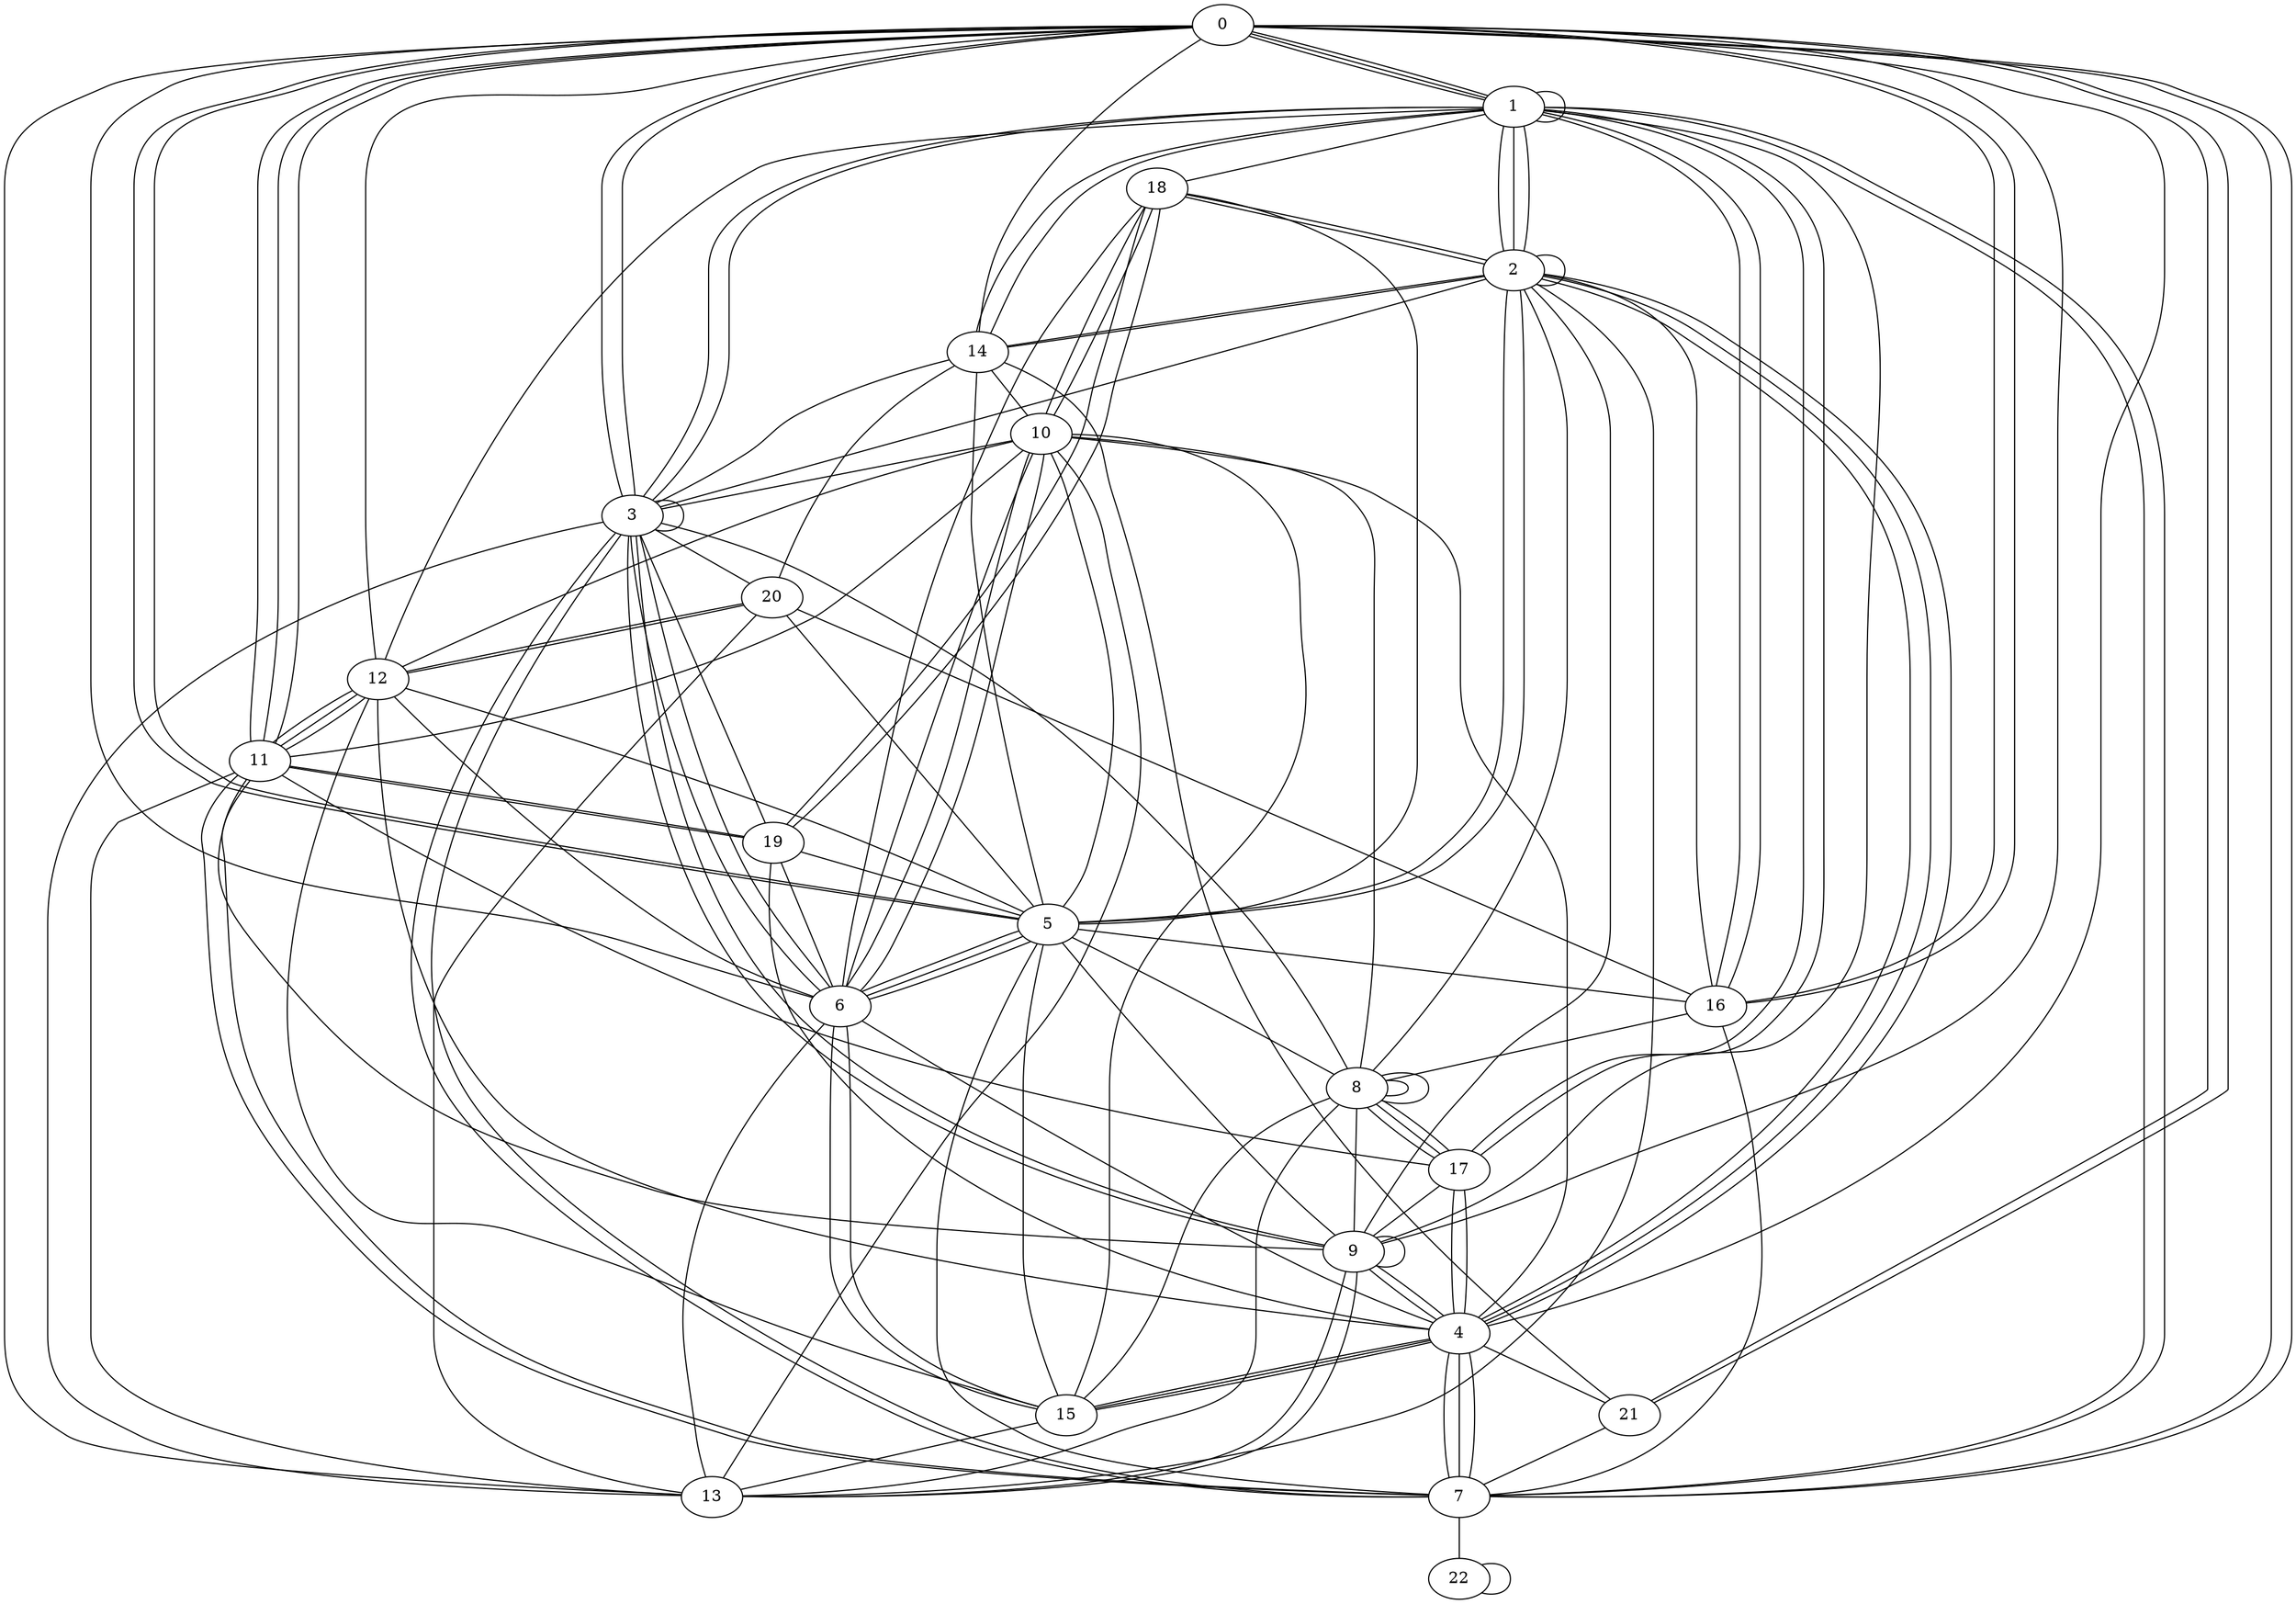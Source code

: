 graph G {
0;
1;
2;
3;
4;
5;
6;
7;
8;
9;
10;
11;
12;
13;
14;
15;
16;
17;
18;
19;
20;
21;
22;
1--0 ;
7--3 ;
2--4 ;
1--2 ;
8--17 ;
20--16 ;
6--10 ;
8--8 ;
1--3 ;
11--19 ;
1--1 ;
7--4 ;
14--5 ;
0--3 ;
19--18 ;
2--14 ;
18--19 ;
15--8 ;
11--10 ;
13--9 ;
11--9 ;
3--2 ;
3--13 ;
0--9 ;
12--11 ;
2--4 ;
4--15 ;
5--2 ;
2--13 ;
5--15 ;
14--10 ;
18--2 ;
0--12 ;
1--17 ;
6--4 ;
2--1 ;
17--11 ;
16--8 ;
6--19 ;
1--18 ;
15--10 ;
0--5 ;
11--13 ;
10--6 ;
3--0 ;
3--20 ;
8--5 ;
1--9 ;
7--1 ;
12--4 ;
19--5 ;
2--9 ;
3--1 ;
4--7 ;
4--17 ;
22--22 ;
9--9 ;
20--12 ;
5--18 ;
14--2 ;
3--6 ;
5--10 ;
14--3 ;
16--1 ;
0--7 ;
17--9 ;
1--7 ;
4--15 ;
2--18 ;
20--14 ;
5--6 ;
11--0 ;
11--19 ;
0--1 ;
0--11 ;
8--13 ;
0--4 ;
21--7 ;
7--11 ;
21--14 ;
14--1 ;
11--12 ;
7--11 ;
13--20 ;
4--2 ;
6--15 ;
10--12 ;
9--4 ;
15--13 ;
5--9 ;
0--5 ;
12--1 ;
17--1 ;
19--3 ;
5--12 ;
4--7 ;
16--7 ;
3--8 ;
3--9 ;
13--9 ;
0--13 ;
12--11 ;
4--21 ;
0--21 ;
16--2 ;
6--15 ;
17--8 ;
1--16 ;
6--5 ;
0--21 ;
9--8 ;
10--18 ;
15--12 ;
19--4 ;
0--16 ;
6--13 ;
0--14 ;
4--17 ;
2--8 ;
10--6 ;
7--5 ;
18--6 ;
3--7 ;
6--12 ;
5--2 ;
12--20 ;
2--1 ;
8--10 ;
10--3 ;
7--22 ;
16--0 ;
7--0 ;
9--3 ;
5--20 ;
0--6 ;
0--1 ;
9--4 ;
3--3 ;
10--13 ;
1--14 ;
2--2 ;
18--10 ;
6--5 ;
8--17 ;
4--15 ;
0--11 ;
5--16 ;
8--8 ;
10--4 ;
6--3 ;
}
